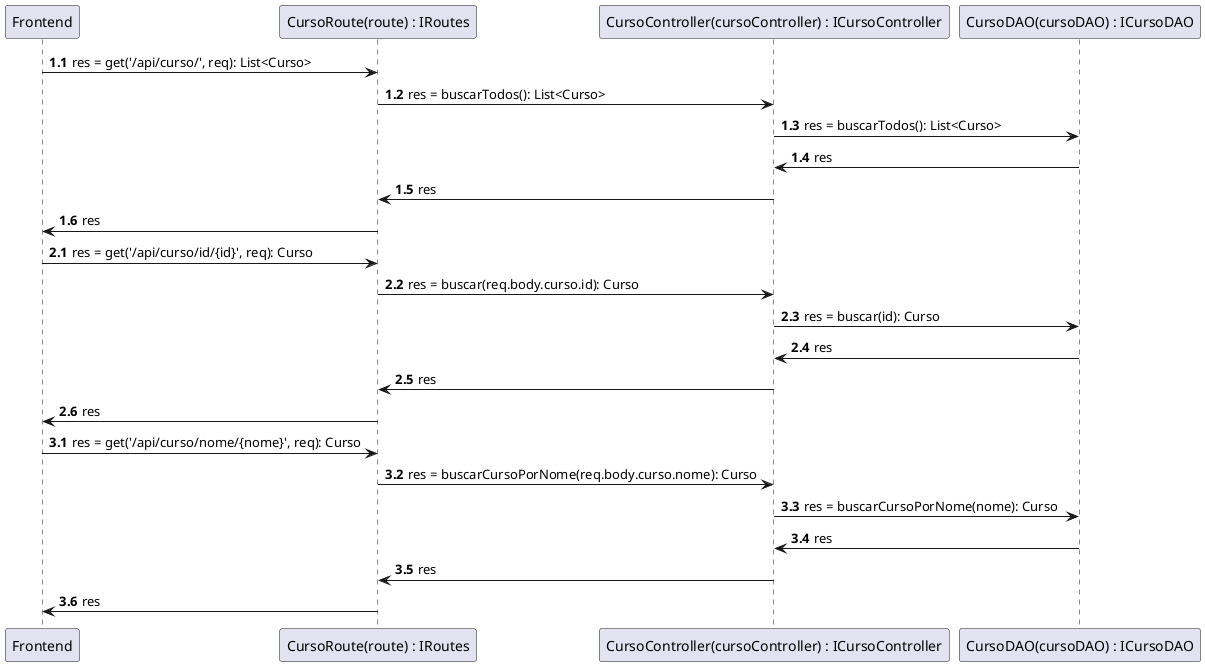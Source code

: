 @startuml Diagrama de Sequencia

participant Frontend as Frontend
participant "CursoRoute(route) : IRoutes" as Routes
participant "CursoController(cursoController) : ICursoController" as CursoController
participant "CursoDAO(cursoDAO) : ICursoDAO" as CursoDAO

autonumber 1.1
Frontend->Routes: res = get('/api/curso/', req): List<Curso>
Routes->CursoController: res = buscarTodos(): List<Curso>
CursoController->CursoDAO: res = buscarTodos(): List<Curso>
CursoDAO->CursoController: res
CursoController->Routes: res
Routes->Frontend: res

autonumber inc A
Frontend->Routes: res = get('/api/curso/id/{id}', req): Curso
Routes->CursoController: res = buscar(req.body.curso.id): Curso
CursoController->CursoDAO: res = buscar(id): Curso
CursoDAO->CursoController: res
CursoController->Routes: res
Routes->Frontend: res


autonumber inc A
Frontend->Routes: res = get('/api/curso/nome/{nome}', req): Curso
Routes->CursoController: res = buscarCursoPorNome(req.body.curso.nome): Curso
CursoController->CursoDAO: res = buscarCursoPorNome(nome): Curso
CursoDAO->CursoController: res
CursoController->Routes: res
Routes->Frontend: res